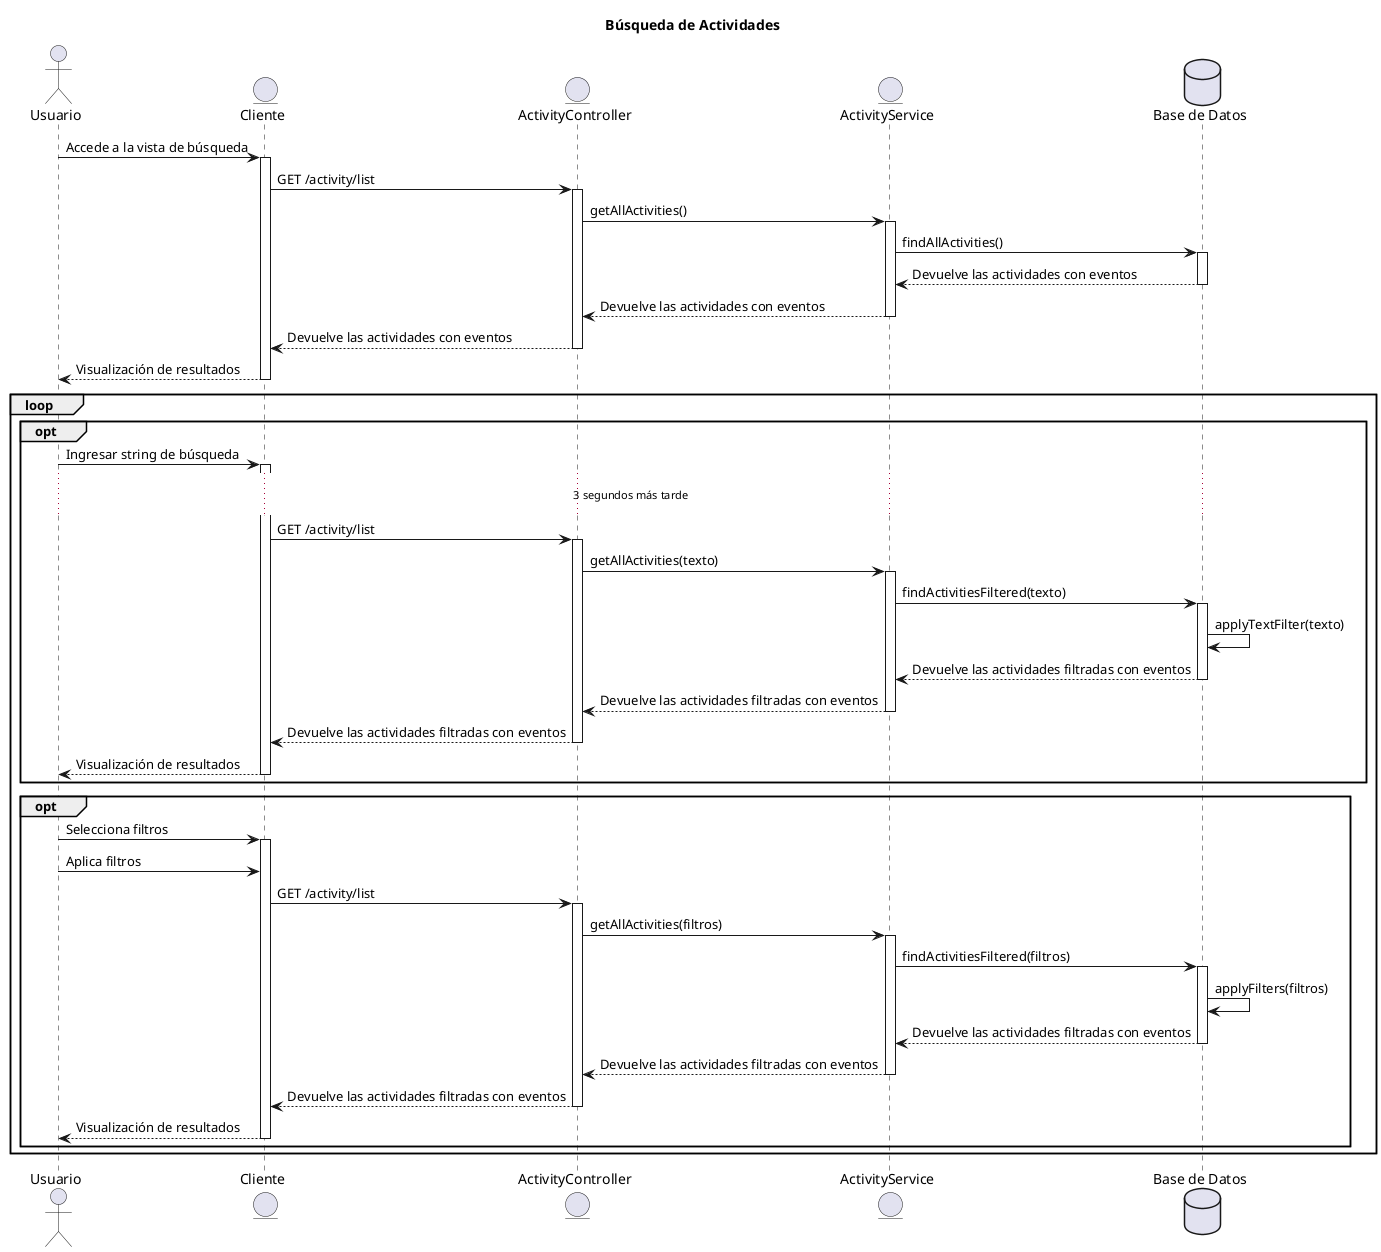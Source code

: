 @startuml
title Búsqueda de Actividades

actor Usuario
entity “Cliente” as Client
entity “ActivityController” as Controller
entity “ActivityService” as Service
database “Base de Datos” as DB


Usuario -> Client : Accede a la vista de búsqueda
activate Client
Client -> Controller : GET /activity/list
activate Controller
Controller -> Service : getAllActivities()
activate Service
Service -> DB : findAllActivities()
activate DB
DB --> Service : Devuelve las actividades con eventos
deactivate DB
Service --> Controller : Devuelve las actividades con eventos
deactivate Service
Controller --> Client : Devuelve las actividades con eventos
deactivate Controller
Client --> Usuario : Visualización de resultados
deactivate Client

loop 
    opt 
    Usuario -> Client : Ingresar string de búsqueda
    activate Client
    ...3 segundos más tarde...
    Client -> Controller : GET /activity/list
    activate Controller
    Controller -> Service : getAllActivities(texto)
    activate Service
    Service -> DB : findActivitiesFiltered(texto)
    activate DB
    DB -> DB : applyTextFilter(texto)
    DB --> Service : Devuelve las actividades filtradas con eventos
    deactivate DB
    Service --> Controller : Devuelve las actividades filtradas con eventos
    deactivate Service
    Controller --> Client : Devuelve las actividades filtradas con eventos
    deactivate Controller
    Client --> Usuario : Visualización de resultados
    deactivate Client
  end

  opt
    Usuario -> Client : Selecciona filtros
    activate Client
    Usuario -> Client : Aplica filtros
    Client -> Controller : GET /activity/list
    activate Controller
    Controller -> Service : getAllActivities(filtros)
    activate Service
    Service -> DB : findActivitiesFiltered(filtros)
    activate DB
    DB -> DB : applyFilters(filtros)
    DB --> Service : Devuelve las actividades filtradas con eventos
    deactivate DB
    Service --> Controller : Devuelve las actividades filtradas con eventos
    deactivate Service
    Controller --> Client : Devuelve las actividades filtradas con eventos
    deactivate Controller
    Client --> Usuario : Visualización de resultados
    deactivate Client
  end
end

@enduml
